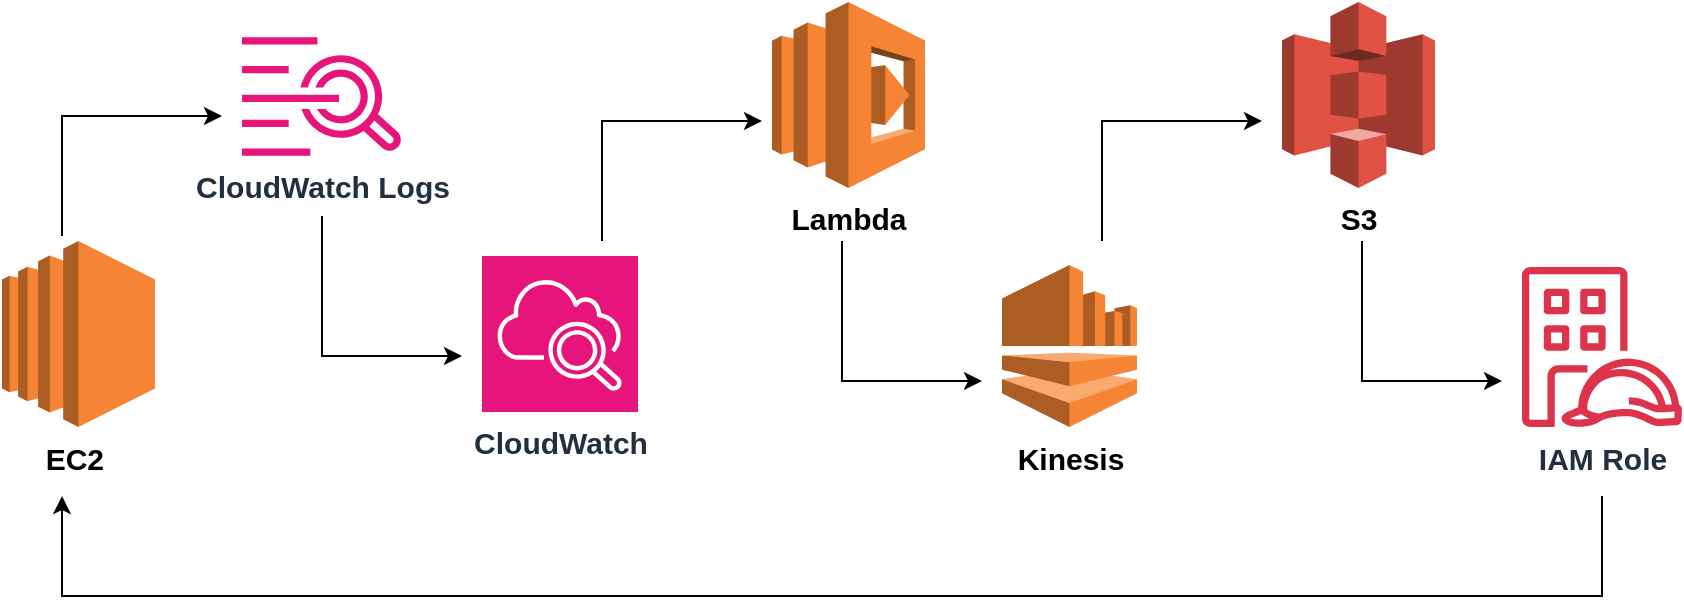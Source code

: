 <mxfile version="26.2.14">
  <diagram name="Page-1" id="z4QniPv_-2feRnM0aNAF">
    <mxGraphModel dx="1042" dy="562" grid="1" gridSize="10" guides="1" tooltips="1" connect="1" arrows="1" fold="1" page="1" pageScale="1" pageWidth="850" pageHeight="1100" math="0" shadow="0">
      <root>
        <mxCell id="0" />
        <mxCell id="1" parent="0" />
        <mxCell id="jYg51fgQymNIEp6cfRtc-1" value="EC2&amp;nbsp;" style="outlineConnect=0;dashed=0;verticalLabelPosition=bottom;verticalAlign=top;align=center;html=1;shape=mxgraph.aws3.ec2;fillColor=#F58534;gradientColor=none;fontColor=default;labelBackgroundColor=none;fontStyle=1;fontSize=15;" vertex="1" parent="1">
          <mxGeometry x="40" y="182.5" width="76.5" height="93" as="geometry" />
        </mxCell>
        <mxCell id="jYg51fgQymNIEp6cfRtc-2" value="CloudWatch Logs" style="sketch=0;outlineConnect=0;fontColor=#232F3E;gradientColor=none;fillColor=#E7157B;strokeColor=none;dashed=0;verticalLabelPosition=bottom;verticalAlign=top;align=center;html=1;fontSize=15;fontStyle=1;aspect=fixed;pointerEvents=1;shape=mxgraph.aws4.cloudwatch_logs;" vertex="1" parent="1">
          <mxGeometry x="160" y="80.5" width="80.02" height="59.5" as="geometry" />
        </mxCell>
        <mxCell id="jYg51fgQymNIEp6cfRtc-3" value="&lt;b&gt;&lt;font style=&quot;font-size: 15px;&quot;&gt;CloudWatch&lt;/font&gt;&lt;/b&gt;" style="sketch=0;points=[[0,0,0],[0.25,0,0],[0.5,0,0],[0.75,0,0],[1,0,0],[0,1,0],[0.25,1,0],[0.5,1,0],[0.75,1,0],[1,1,0],[0,0.25,0],[0,0.5,0],[0,0.75,0],[1,0.25,0],[1,0.5,0],[1,0.75,0]];points=[[0,0,0],[0.25,0,0],[0.5,0,0],[0.75,0,0],[1,0,0],[0,1,0],[0.25,1,0],[0.5,1,0],[0.75,1,0],[1,1,0],[0,0.25,0],[0,0.5,0],[0,0.75,0],[1,0.25,0],[1,0.5,0],[1,0.75,0]];outlineConnect=0;fontColor=#232F3E;fillColor=#E7157B;strokeColor=#ffffff;dashed=0;verticalLabelPosition=bottom;verticalAlign=top;align=center;html=1;fontSize=12;fontStyle=0;aspect=fixed;shape=mxgraph.aws4.resourceIcon;resIcon=mxgraph.aws4.cloudwatch_2;" vertex="1" parent="1">
          <mxGeometry x="280" y="190" width="78" height="78" as="geometry" />
        </mxCell>
        <mxCell id="jYg51fgQymNIEp6cfRtc-4" value="Lambda" style="outlineConnect=0;dashed=0;verticalLabelPosition=bottom;verticalAlign=top;align=center;html=1;shape=mxgraph.aws3.lambda;fillColor=#F58534;gradientColor=none;fontStyle=1;fontSize=15;" vertex="1" parent="1">
          <mxGeometry x="425" y="63" width="76.5" height="93" as="geometry" />
        </mxCell>
        <mxCell id="jYg51fgQymNIEp6cfRtc-5" value="Kinesis" style="outlineConnect=0;dashed=0;verticalLabelPosition=bottom;verticalAlign=top;align=center;html=1;shape=mxgraph.aws3.kinesis;fillColor=#F58534;gradientColor=none;fontStyle=1;fontSize=15;" vertex="1" parent="1">
          <mxGeometry x="540" y="194.5" width="67.5" height="81" as="geometry" />
        </mxCell>
        <mxCell id="jYg51fgQymNIEp6cfRtc-6" value="S3" style="outlineConnect=0;dashed=0;verticalLabelPosition=bottom;verticalAlign=top;align=center;html=1;shape=mxgraph.aws3.s3;fillColor=#E05243;gradientColor=none;fontStyle=1;fontSize=15;" vertex="1" parent="1">
          <mxGeometry x="680" y="63" width="76.5" height="93" as="geometry" />
        </mxCell>
        <mxCell id="jYg51fgQymNIEp6cfRtc-7" value="&lt;b&gt;&lt;font style=&quot;font-size: 15px;&quot;&gt;IAM Role&lt;/font&gt;&lt;/b&gt;" style="sketch=0;outlineConnect=0;fontColor=#232F3E;gradientColor=none;fillColor=#DD344C;strokeColor=none;dashed=0;verticalLabelPosition=bottom;verticalAlign=top;align=center;html=1;fontSize=12;fontStyle=0;aspect=fixed;pointerEvents=1;shape=mxgraph.aws4.identity_access_management_iam_roles_anywhere;" vertex="1" parent="1">
          <mxGeometry x="800" y="195.5" width="80" height="80" as="geometry" />
        </mxCell>
        <mxCell id="jYg51fgQymNIEp6cfRtc-8" value="" style="endArrow=classic;html=1;rounded=0;" edge="1" parent="1">
          <mxGeometry width="50" height="50" relative="1" as="geometry">
            <mxPoint x="200" y="170" as="sourcePoint" />
            <mxPoint x="270" y="240" as="targetPoint" />
            <Array as="points">
              <mxPoint x="200" y="240" />
            </Array>
          </mxGeometry>
        </mxCell>
        <mxCell id="jYg51fgQymNIEp6cfRtc-9" value="" style="endArrow=classic;html=1;rounded=0;" edge="1" parent="1">
          <mxGeometry width="50" height="50" relative="1" as="geometry">
            <mxPoint x="70" y="180" as="sourcePoint" />
            <mxPoint x="150" y="120" as="targetPoint" />
            <Array as="points">
              <mxPoint x="70" y="120" />
            </Array>
          </mxGeometry>
        </mxCell>
        <mxCell id="jYg51fgQymNIEp6cfRtc-10" value="" style="endArrow=classic;html=1;rounded=0;" edge="1" parent="1">
          <mxGeometry width="50" height="50" relative="1" as="geometry">
            <mxPoint x="590" y="182.5" as="sourcePoint" />
            <mxPoint x="670" y="122.5" as="targetPoint" />
            <Array as="points">
              <mxPoint x="590" y="122.5" />
            </Array>
          </mxGeometry>
        </mxCell>
        <mxCell id="jYg51fgQymNIEp6cfRtc-11" value="" style="endArrow=classic;html=1;rounded=0;" edge="1" parent="1">
          <mxGeometry width="50" height="50" relative="1" as="geometry">
            <mxPoint x="340" y="182.5" as="sourcePoint" />
            <mxPoint x="420" y="122.5" as="targetPoint" />
            <Array as="points">
              <mxPoint x="340" y="122.5" />
            </Array>
          </mxGeometry>
        </mxCell>
        <mxCell id="jYg51fgQymNIEp6cfRtc-12" value="" style="endArrow=classic;html=1;rounded=0;" edge="1" parent="1">
          <mxGeometry width="50" height="50" relative="1" as="geometry">
            <mxPoint x="720" y="182.5" as="sourcePoint" />
            <mxPoint x="790" y="252.5" as="targetPoint" />
            <Array as="points">
              <mxPoint x="720" y="252.5" />
            </Array>
          </mxGeometry>
        </mxCell>
        <mxCell id="jYg51fgQymNIEp6cfRtc-13" value="" style="endArrow=classic;html=1;rounded=0;" edge="1" parent="1">
          <mxGeometry width="50" height="50" relative="1" as="geometry">
            <mxPoint x="460" y="182.5" as="sourcePoint" />
            <mxPoint x="530" y="252.5" as="targetPoint" />
            <Array as="points">
              <mxPoint x="460" y="252.5" />
            </Array>
          </mxGeometry>
        </mxCell>
        <mxCell id="jYg51fgQymNIEp6cfRtc-14" value="" style="endArrow=classic;html=1;rounded=0;" edge="1" parent="1">
          <mxGeometry width="50" height="50" relative="1" as="geometry">
            <mxPoint x="840" y="310" as="sourcePoint" />
            <mxPoint x="70" y="310" as="targetPoint" />
            <Array as="points">
              <mxPoint x="840" y="360" />
              <mxPoint x="70" y="360" />
            </Array>
          </mxGeometry>
        </mxCell>
      </root>
    </mxGraphModel>
  </diagram>
</mxfile>
